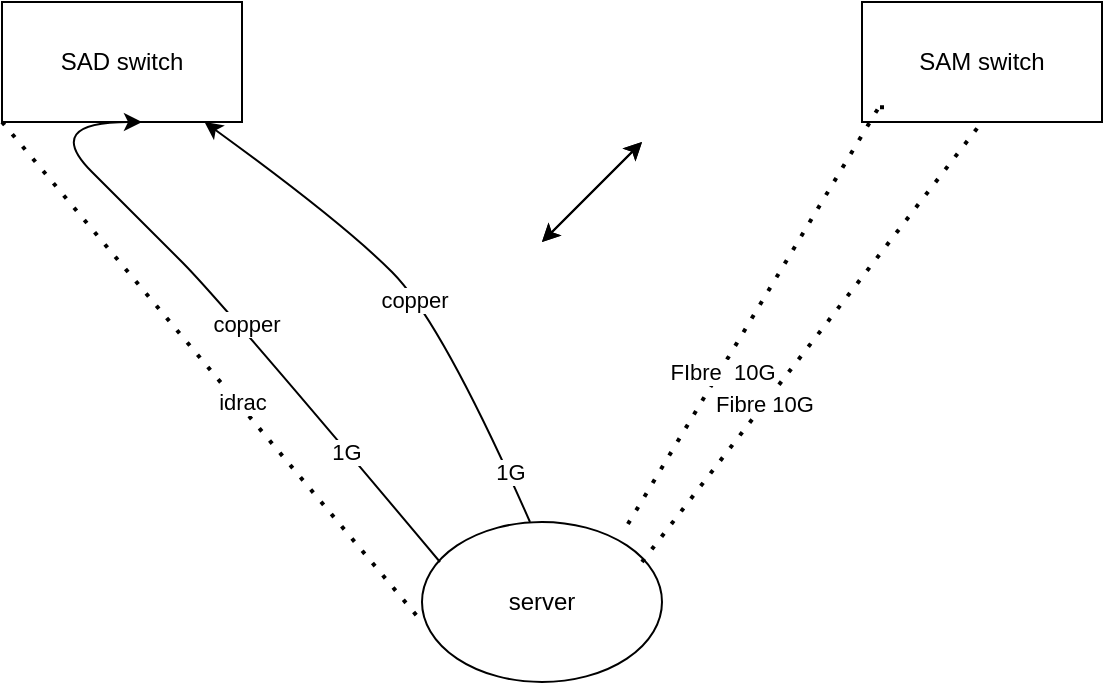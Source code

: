 <mxfile version="21.3.6" type="github">
  <diagram name="Page-1" id="RMCbKqUYzG1Jq4Z0nsQu">
    <mxGraphModel dx="794" dy="404" grid="1" gridSize="10" guides="1" tooltips="1" connect="1" arrows="1" fold="1" page="1" pageScale="1" pageWidth="850" pageHeight="1100" math="0" shadow="0">
      <root>
        <mxCell id="0" />
        <mxCell id="1" parent="0" />
        <mxCell id="oOnvEpuipH6ga6WafwSG-1" value="SAD switch" style="rounded=0;whiteSpace=wrap;html=1;" vertex="1" parent="1">
          <mxGeometry x="130" y="180" width="120" height="60" as="geometry" />
        </mxCell>
        <mxCell id="oOnvEpuipH6ga6WafwSG-2" value="SAM switch" style="rounded=0;whiteSpace=wrap;html=1;" vertex="1" parent="1">
          <mxGeometry x="560" y="180" width="120" height="60" as="geometry" />
        </mxCell>
        <mxCell id="oOnvEpuipH6ga6WafwSG-3" value="server" style="ellipse;whiteSpace=wrap;html=1;" vertex="1" parent="1">
          <mxGeometry x="340" y="440" width="120" height="80" as="geometry" />
        </mxCell>
        <mxCell id="oOnvEpuipH6ga6WafwSG-4" value="" style="curved=1;endArrow=classic;html=1;rounded=0;exitX=0.075;exitY=0.25;exitDx=0;exitDy=0;exitPerimeter=0;" edge="1" parent="1" source="oOnvEpuipH6ga6WafwSG-3">
          <mxGeometry width="50" height="50" relative="1" as="geometry">
            <mxPoint x="150" y="290" as="sourcePoint" />
            <mxPoint x="200" y="240" as="targetPoint" />
            <Array as="points">
              <mxPoint x="240" y="330" />
              <mxPoint x="200" y="290" />
              <mxPoint x="150" y="240" />
            </Array>
          </mxGeometry>
        </mxCell>
        <mxCell id="oOnvEpuipH6ga6WafwSG-6" value="copper" style="edgeLabel;html=1;align=center;verticalAlign=middle;resizable=0;points=[];" vertex="1" connectable="0" parent="oOnvEpuipH6ga6WafwSG-4">
          <mxGeometry x="-0.115" y="-2" relative="1" as="geometry">
            <mxPoint as="offset" />
          </mxGeometry>
        </mxCell>
        <mxCell id="oOnvEpuipH6ga6WafwSG-16" value="1G" style="edgeLabel;html=1;align=center;verticalAlign=middle;resizable=0;points=[];" vertex="1" connectable="0" parent="oOnvEpuipH6ga6WafwSG-4">
          <mxGeometry x="-0.579" y="1" relative="1" as="geometry">
            <mxPoint as="offset" />
          </mxGeometry>
        </mxCell>
        <mxCell id="oOnvEpuipH6ga6WafwSG-5" value="" style="curved=1;endArrow=classic;html=1;rounded=0;exitX=0.45;exitY=0;exitDx=0;exitDy=0;exitPerimeter=0;" edge="1" parent="1" source="oOnvEpuipH6ga6WafwSG-3" target="oOnvEpuipH6ga6WafwSG-1">
          <mxGeometry width="50" height="50" relative="1" as="geometry">
            <mxPoint x="300" y="340" as="sourcePoint" />
            <mxPoint x="350" y="290" as="targetPoint" />
            <Array as="points">
              <mxPoint x="350" y="340" />
              <mxPoint x="300" y="290" />
            </Array>
          </mxGeometry>
        </mxCell>
        <mxCell id="oOnvEpuipH6ga6WafwSG-7" value="copper" style="edgeLabel;html=1;align=center;verticalAlign=middle;resizable=0;points=[];" vertex="1" connectable="0" parent="oOnvEpuipH6ga6WafwSG-5">
          <mxGeometry x="-0.042" y="2" relative="1" as="geometry">
            <mxPoint as="offset" />
          </mxGeometry>
        </mxCell>
        <mxCell id="oOnvEpuipH6ga6WafwSG-15" value="1G" style="edgeLabel;html=1;align=center;verticalAlign=middle;resizable=0;points=[];" vertex="1" connectable="0" parent="oOnvEpuipH6ga6WafwSG-5">
          <mxGeometry x="-0.797" y="-1" relative="1" as="geometry">
            <mxPoint as="offset" />
          </mxGeometry>
        </mxCell>
        <mxCell id="oOnvEpuipH6ga6WafwSG-10" value="" style="endArrow=classic;startArrow=classic;html=1;rounded=0;" edge="1" parent="1">
          <mxGeometry width="50" height="50" relative="1" as="geometry">
            <mxPoint x="400" y="300" as="sourcePoint" />
            <mxPoint x="450" y="250" as="targetPoint" />
          </mxGeometry>
        </mxCell>
        <mxCell id="oOnvEpuipH6ga6WafwSG-11" value="" style="endArrow=classic;startArrow=classic;html=1;rounded=0;" edge="1" parent="1">
          <mxGeometry width="50" height="50" relative="1" as="geometry">
            <mxPoint x="400" y="300" as="sourcePoint" />
            <mxPoint x="450" y="250" as="targetPoint" />
          </mxGeometry>
        </mxCell>
        <mxCell id="oOnvEpuipH6ga6WafwSG-20" value="" style="endArrow=none;dashed=1;html=1;dashPattern=1 3;strokeWidth=2;rounded=0;exitX=0;exitY=1;exitDx=0;exitDy=0;" edge="1" parent="1" source="oOnvEpuipH6ga6WafwSG-1">
          <mxGeometry width="50" height="50" relative="1" as="geometry">
            <mxPoint x="290" y="540" as="sourcePoint" />
            <mxPoint x="340" y="490" as="targetPoint" />
          </mxGeometry>
        </mxCell>
        <mxCell id="oOnvEpuipH6ga6WafwSG-21" value="idrac" style="edgeLabel;html=1;align=center;verticalAlign=middle;resizable=0;points=[];" vertex="1" connectable="0" parent="oOnvEpuipH6ga6WafwSG-20">
          <mxGeometry x="0.13" y="2" relative="1" as="geometry">
            <mxPoint as="offset" />
          </mxGeometry>
        </mxCell>
        <mxCell id="oOnvEpuipH6ga6WafwSG-22" value="" style="endArrow=none;dashed=1;html=1;dashPattern=1 3;strokeWidth=2;rounded=0;exitX=0.858;exitY=0.013;exitDx=0;exitDy=0;exitPerimeter=0;" edge="1" parent="1" source="oOnvEpuipH6ga6WafwSG-3">
          <mxGeometry width="50" height="50" relative="1" as="geometry">
            <mxPoint x="400" y="540" as="sourcePoint" />
            <mxPoint x="570" y="240" as="targetPoint" />
            <Array as="points">
              <mxPoint x="570" y="230" />
            </Array>
          </mxGeometry>
        </mxCell>
        <mxCell id="oOnvEpuipH6ga6WafwSG-25" value="FIbre&amp;nbsp; 10G" style="edgeLabel;html=1;align=center;verticalAlign=middle;resizable=0;points=[];" vertex="1" connectable="0" parent="oOnvEpuipH6ga6WafwSG-22">
          <mxGeometry x="-0.302" y="-1" relative="1" as="geometry">
            <mxPoint as="offset" />
          </mxGeometry>
        </mxCell>
        <mxCell id="oOnvEpuipH6ga6WafwSG-23" value="" style="endArrow=none;dashed=1;html=1;dashPattern=1 3;strokeWidth=2;rounded=0;entryX=0.5;entryY=1;entryDx=0;entryDy=0;" edge="1" parent="1" target="oOnvEpuipH6ga6WafwSG-2">
          <mxGeometry width="50" height="50" relative="1" as="geometry">
            <mxPoint x="450" y="460" as="sourcePoint" />
            <mxPoint x="450" y="490" as="targetPoint" />
            <Array as="points" />
          </mxGeometry>
        </mxCell>
        <mxCell id="oOnvEpuipH6ga6WafwSG-26" value="Fibre 10G" style="edgeLabel;html=1;align=center;verticalAlign=middle;resizable=0;points=[];" vertex="1" connectable="0" parent="oOnvEpuipH6ga6WafwSG-23">
          <mxGeometry x="-0.282" relative="1" as="geometry">
            <mxPoint as="offset" />
          </mxGeometry>
        </mxCell>
      </root>
    </mxGraphModel>
  </diagram>
</mxfile>
